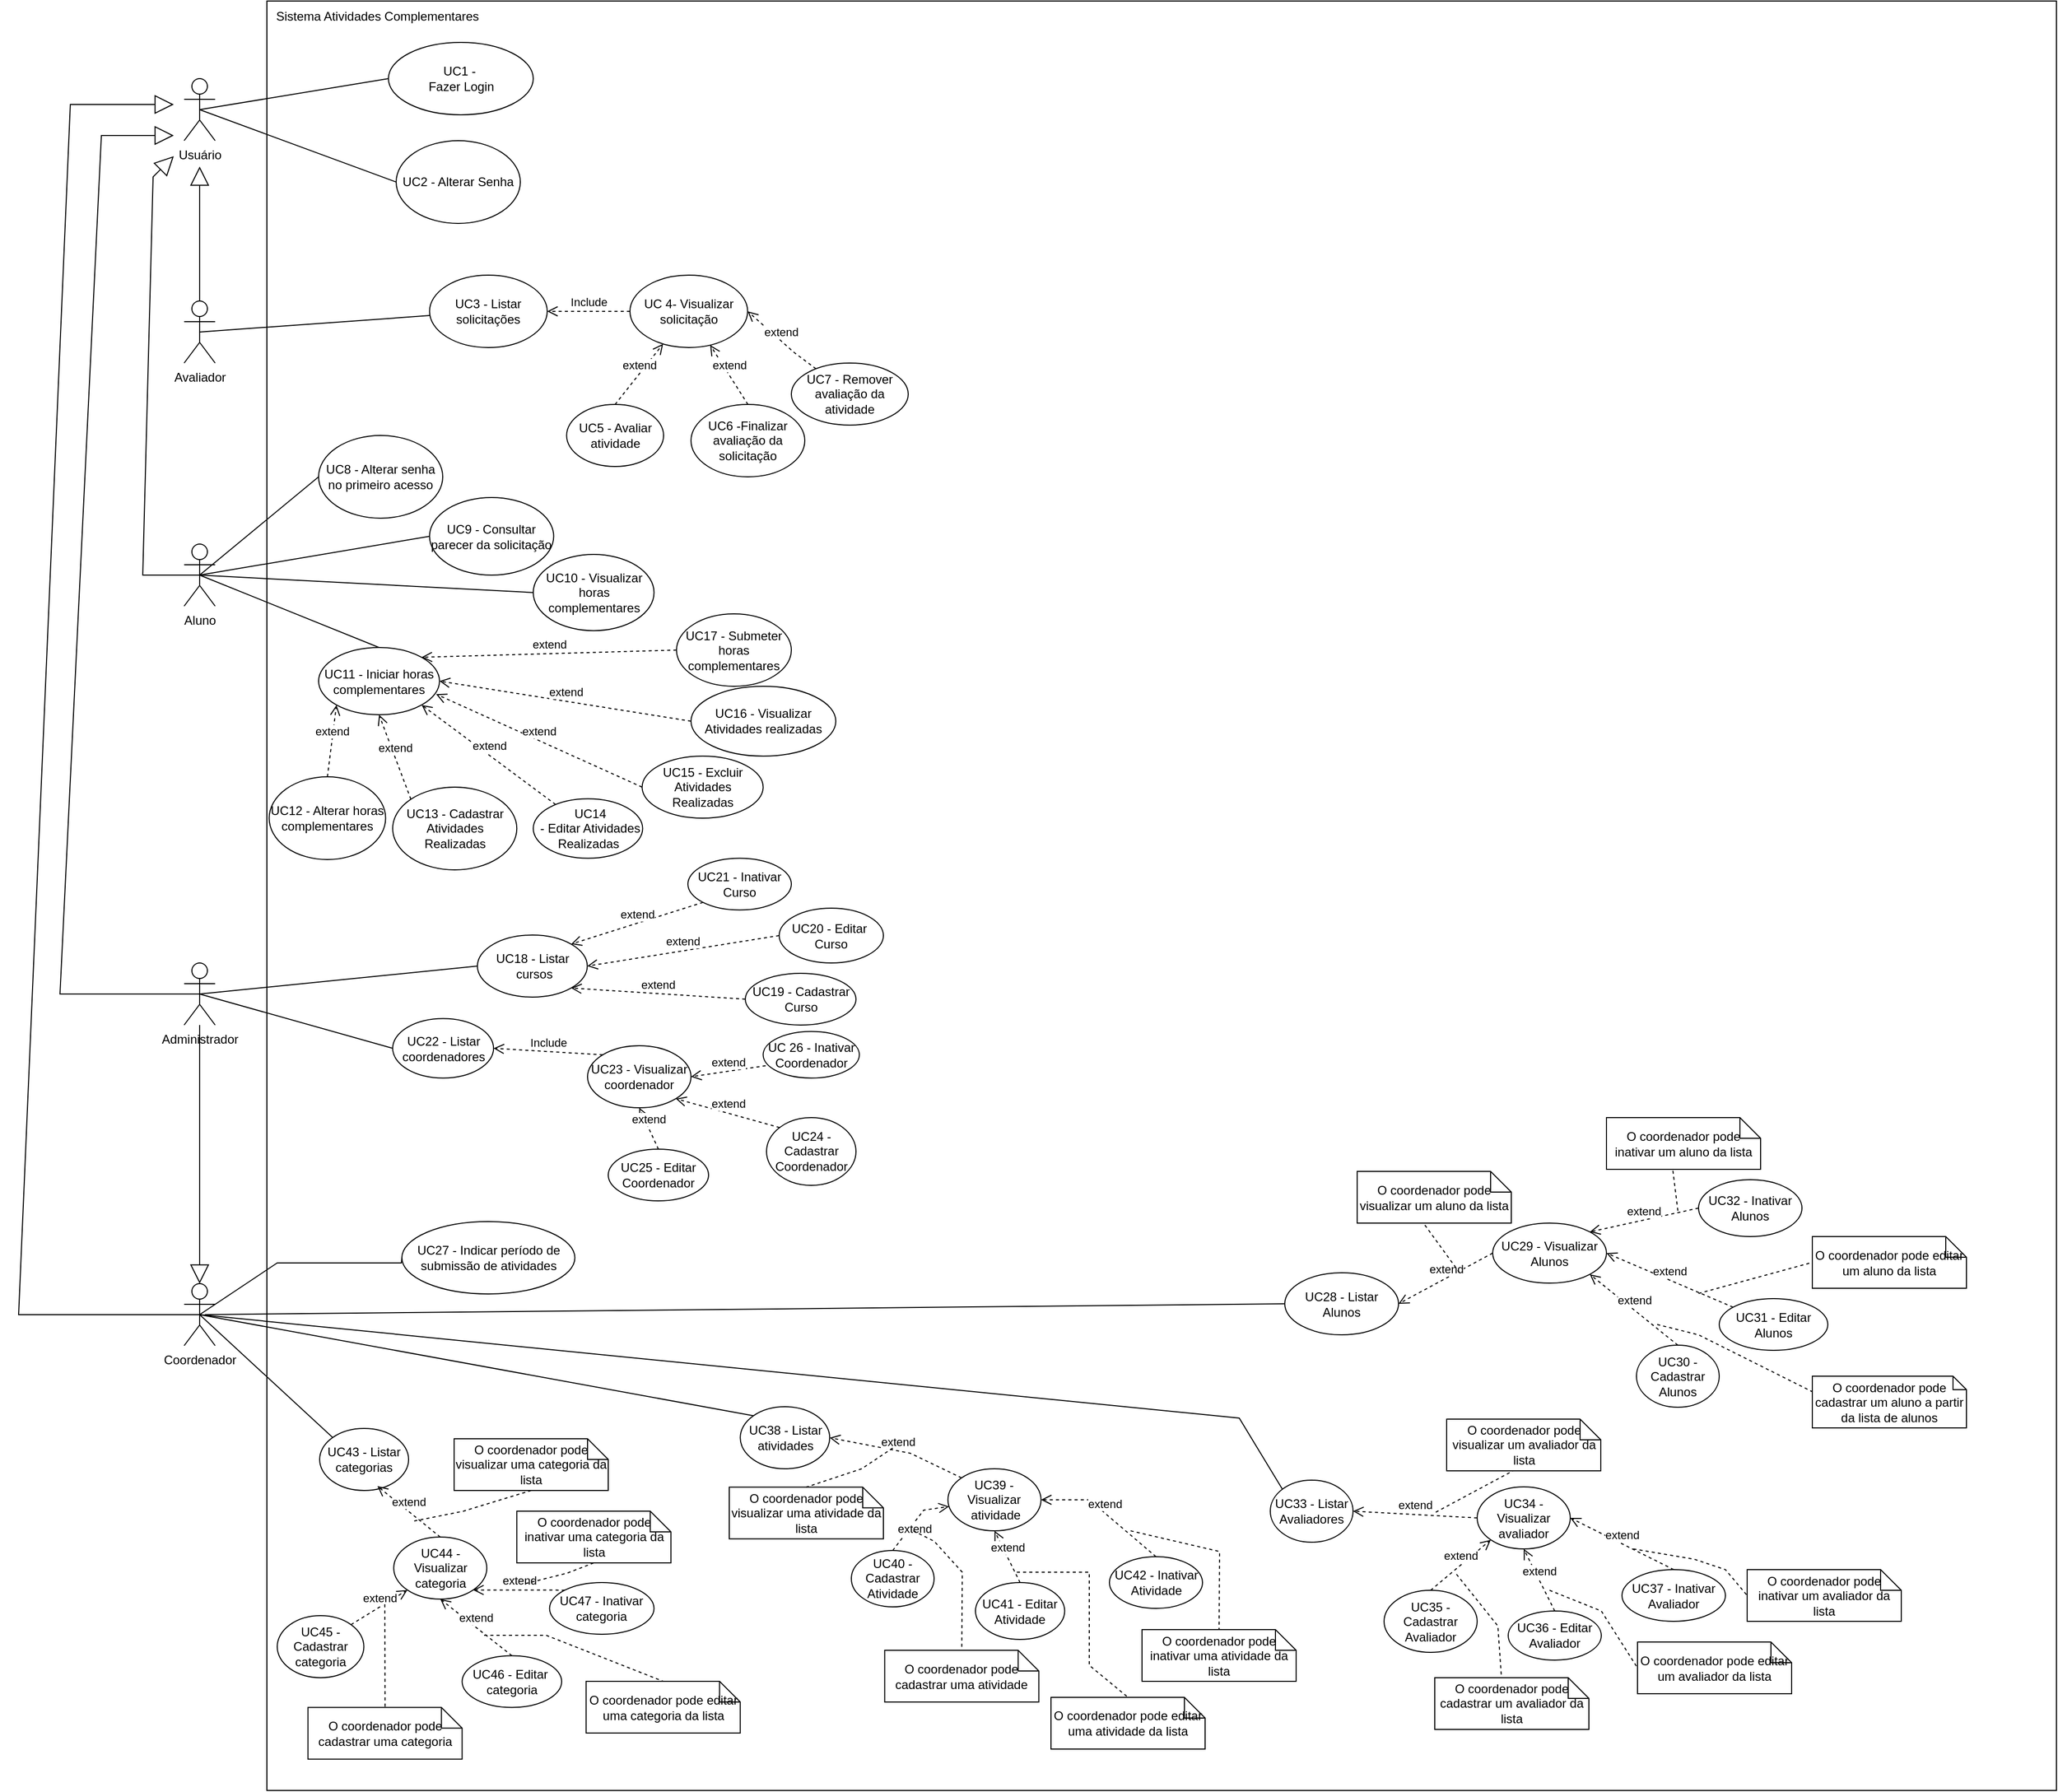 <mxfile version="26.2.14">
  <diagram name="Página-1" id="lKEfuA6IKY5HmcUoQjAZ">
    <mxGraphModel dx="2019" dy="1957" grid="1" gridSize="10" guides="1" tooltips="1" connect="1" arrows="1" fold="1" page="1" pageScale="1" pageWidth="827" pageHeight="1169" math="0" shadow="0">
      <root>
        <mxCell id="0" />
        <mxCell id="1" parent="0" />
        <mxCell id="CCGscqTeK3ZTNfMnBpyx-22" value="" style="whiteSpace=wrap;html=1;aspect=fixed;" parent="1" vertex="1">
          <mxGeometry x="320" y="-250" width="1730" height="1730" as="geometry" />
        </mxCell>
        <mxCell id="bWWshmXrRq2cFkP4rkLB-3" value="Aluno" style="shape=umlActor;verticalLabelPosition=bottom;verticalAlign=top;html=1;outlineConnect=0;" parent="1" vertex="1">
          <mxGeometry x="240" y="275" width="30" height="60" as="geometry" />
        </mxCell>
        <mxCell id="bWWshmXrRq2cFkP4rkLB-7" value="Administrador" style="shape=umlActor;verticalLabelPosition=bottom;verticalAlign=top;html=1;outlineConnect=0;" parent="1" vertex="1">
          <mxGeometry x="240" y="680" width="30" height="60" as="geometry" />
        </mxCell>
        <mxCell id="bWWshmXrRq2cFkP4rkLB-8" value="Coordenador" style="shape=umlActor;verticalLabelPosition=bottom;verticalAlign=top;html=1;outlineConnect=0;" parent="1" vertex="1">
          <mxGeometry x="240" y="990" width="30" height="60" as="geometry" />
        </mxCell>
        <mxCell id="bWWshmXrRq2cFkP4rkLB-11" value="Avaliador" style="shape=umlActor;verticalLabelPosition=bottom;verticalAlign=top;html=1;outlineConnect=0;" parent="1" vertex="1">
          <mxGeometry x="240" y="40" width="30" height="60" as="geometry" />
        </mxCell>
        <mxCell id="bWWshmXrRq2cFkP4rkLB-18" value="&lt;span style=&quot;background-color: transparent; color: light-dark(rgb(0, 0, 0), rgb(255, 255, 255));&quot;&gt;UC18&lt;/span&gt;&lt;span style=&quot;background-color: transparent; color: light-dark(rgb(0, 0, 0), rgb(255, 255, 255));&quot;&gt;&amp;nbsp;- Listar&lt;/span&gt;&lt;div&gt;&lt;div&gt;&lt;span style=&quot;background-color: transparent; color: light-dark(rgb(0, 0, 0), rgb(255, 255, 255));&quot;&gt;&amp;nbsp;cursos&lt;/span&gt;&lt;/div&gt;&lt;/div&gt;" style="ellipse;whiteSpace=wrap;html=1;" parent="1" vertex="1">
          <mxGeometry x="523.5" y="653" width="106.25" height="60" as="geometry" />
        </mxCell>
        <mxCell id="bWWshmXrRq2cFkP4rkLB-19" value="&lt;span style=&quot;background-color: transparent; color: light-dark(rgb(0, 0, 0), rgb(255, 255, 255));&quot;&gt;UC23 - Visualizar coordenador&lt;/span&gt;" style="ellipse;whiteSpace=wrap;html=1;" parent="1" vertex="1">
          <mxGeometry x="630" y="760" width="100" height="60" as="geometry" />
        </mxCell>
        <mxCell id="bWWshmXrRq2cFkP4rkLB-22" value="UC44 - Visualizar categoria" style="ellipse;whiteSpace=wrap;html=1;" parent="1" vertex="1">
          <mxGeometry x="442.62" y="1235" width="90" height="60" as="geometry" />
        </mxCell>
        <mxCell id="bWWshmXrRq2cFkP4rkLB-29" value="UC34 - Visualizar avaliador" style="ellipse;whiteSpace=wrap;html=1;" parent="1" vertex="1">
          <mxGeometry x="1490" y="1186.5" width="90" height="60" as="geometry" />
        </mxCell>
        <mxCell id="bWWshmXrRq2cFkP4rkLB-31" value="UC27&lt;span style=&quot;background-color: transparent; color: light-dark(rgb(0, 0, 0), rgb(255, 255, 255));&quot;&gt;&amp;nbsp;- Indicar período de submissão de atividades&lt;/span&gt;" style="ellipse;whiteSpace=wrap;html=1;" parent="1" vertex="1">
          <mxGeometry x="450.5" y="930" width="167.25" height="70" as="geometry" />
        </mxCell>
        <mxCell id="bWWshmXrRq2cFkP4rkLB-33" value="UC11 - Iniciar horas complementares" style="ellipse;whiteSpace=wrap;html=1;" parent="1" vertex="1">
          <mxGeometry x="370" y="375" width="116.88" height="65" as="geometry" />
        </mxCell>
        <mxCell id="bWWshmXrRq2cFkP4rkLB-35" value="UC3 - Listar solicitações" style="ellipse;whiteSpace=wrap;html=1;" parent="1" vertex="1">
          <mxGeometry x="477.25" y="15" width="113.75" height="70" as="geometry" />
        </mxCell>
        <mxCell id="uQtxAWWseBeDYJraRtTC-1" value="UC12 - Alterar horas complementares" style="ellipse;whiteSpace=wrap;html=1;" parent="1" vertex="1">
          <mxGeometry x="322.22" y="500" width="112.56" height="80" as="geometry" />
        </mxCell>
        <mxCell id="uQtxAWWseBeDYJraRtTC-7" value="UC17 - Submeter horas complementares" style="ellipse;whiteSpace=wrap;html=1;" parent="1" vertex="1">
          <mxGeometry x="716" y="342.5" width="111" height="70" as="geometry" />
        </mxCell>
        <mxCell id="uQtxAWWseBeDYJraRtTC-9" value="UC22 - Listar coordenadores" style="ellipse;whiteSpace=wrap;html=1;" parent="1" vertex="1">
          <mxGeometry x="441.62" y="733.75" width="97.5" height="57.5" as="geometry" />
        </mxCell>
        <mxCell id="OMD0r5iE2W1QHZaav-Kl-3" value="" style="endArrow=none;html=1;rounded=0;entryX=0.5;entryY=0.5;entryDx=0;entryDy=0;entryPerimeter=0;" parent="1" source="bWWshmXrRq2cFkP4rkLB-35" target="bWWshmXrRq2cFkP4rkLB-11" edge="1">
          <mxGeometry width="50" height="50" relative="1" as="geometry">
            <mxPoint x="290" y="65" as="sourcePoint" />
            <mxPoint x="150" y="71" as="targetPoint" />
            <Array as="points" />
          </mxGeometry>
        </mxCell>
        <mxCell id="CCGscqTeK3ZTNfMnBpyx-1" value="UC5 - Avaliar atividade" style="ellipse;whiteSpace=wrap;html=1;" parent="1" vertex="1">
          <mxGeometry x="609.75" y="140" width="93.75" height="60" as="geometry" />
        </mxCell>
        <mxCell id="CCGscqTeK3ZTNfMnBpyx-2" value="UC6 -Finalizar avaliação da solicitação" style="ellipse;whiteSpace=wrap;html=1;" parent="1" vertex="1">
          <mxGeometry x="730" y="140" width="110" height="70" as="geometry" />
        </mxCell>
        <mxCell id="CCGscqTeK3ZTNfMnBpyx-3" value="UC7 - Remover avaliação da atividade" style="ellipse;whiteSpace=wrap;html=1;" parent="1" vertex="1">
          <mxGeometry x="827" y="100" width="113" height="60" as="geometry" />
        </mxCell>
        <mxCell id="-yoFwPvrBQscrRqspG_J-4" value="UC46 - Editar&amp;nbsp;&lt;div&gt;categoria&lt;/div&gt;" style="ellipse;whiteSpace=wrap;html=1;" parent="1" vertex="1">
          <mxGeometry x="508.74" y="1349.75" width="96.25" height="50" as="geometry" />
        </mxCell>
        <mxCell id="-yoFwPvrBQscrRqspG_J-5" value="UC45 - Cadastrar categoria" style="ellipse;whiteSpace=wrap;html=1;" parent="1" vertex="1">
          <mxGeometry x="330" y="1311" width="83.75" height="60" as="geometry" />
        </mxCell>
        <mxCell id="-yoFwPvrBQscrRqspG_J-6" value="&lt;div&gt;UC47 - Inativar categoria&lt;/div&gt;" style="ellipse;whiteSpace=wrap;html=1;" parent="1" vertex="1">
          <mxGeometry x="593.26" y="1279" width="101" height="50" as="geometry" />
        </mxCell>
        <mxCell id="-yoFwPvrBQscrRqspG_J-17" value="UC41 - Editar&lt;div&gt;Atividade&lt;/div&gt;" style="ellipse;whiteSpace=wrap;html=1;" parent="1" vertex="1">
          <mxGeometry x="1005" y="1279" width="86.25" height="55" as="geometry" />
        </mxCell>
        <mxCell id="-yoFwPvrBQscrRqspG_J-20" value="UC40 - Cadastrar&lt;div&gt;Atividade&lt;/div&gt;" style="ellipse;whiteSpace=wrap;html=1;" parent="1" vertex="1">
          <mxGeometry x="885" y="1248" width="80" height="54.5" as="geometry" />
        </mxCell>
        <mxCell id="-yoFwPvrBQscrRqspG_J-21" value="UC42 - Inativar&lt;br&gt;&lt;div&gt;Atividade&lt;/div&gt;" style="ellipse;whiteSpace=wrap;html=1;" parent="1" vertex="1">
          <mxGeometry x="1134.5" y="1254" width="90" height="50" as="geometry" />
        </mxCell>
        <mxCell id="-yoFwPvrBQscrRqspG_J-40" value="UC36 - Editar&lt;div&gt;Avaliador&lt;/div&gt;" style="ellipse;whiteSpace=wrap;html=1;" parent="1" vertex="1">
          <mxGeometry x="1520" y="1306.5" width="90" height="47.5" as="geometry" />
        </mxCell>
        <mxCell id="-yoFwPvrBQscrRqspG_J-41" value="UC35 - Cadastrar&lt;div&gt;Avaliador&lt;/div&gt;" style="ellipse;whiteSpace=wrap;html=1;" parent="1" vertex="1">
          <mxGeometry x="1400" y="1286.5" width="90" height="60" as="geometry" />
        </mxCell>
        <mxCell id="-yoFwPvrBQscrRqspG_J-42" value="UC37 - Inativar&lt;br&gt;&lt;div&gt;Avaliador&lt;/div&gt;" style="ellipse;whiteSpace=wrap;html=1;" parent="1" vertex="1">
          <mxGeometry x="1630" y="1266.5" width="100" height="50" as="geometry" />
        </mxCell>
        <mxCell id="-yoFwPvrBQscrRqspG_J-49" value="UC25 - Editar Coordenador" style="ellipse;whiteSpace=wrap;html=1;" parent="1" vertex="1">
          <mxGeometry x="650" y="860" width="97" height="50" as="geometry" />
        </mxCell>
        <mxCell id="-yoFwPvrBQscrRqspG_J-50" value="UC24 - Cadastrar Coordenador" style="ellipse;whiteSpace=wrap;html=1;" parent="1" vertex="1">
          <mxGeometry x="803" y="829.5" width="86.5" height="65.5" as="geometry" />
        </mxCell>
        <mxCell id="-yoFwPvrBQscrRqspG_J-51" value="UC 26 - Inativar&lt;div&gt;&lt;span style=&quot;background-color: transparent; color: light-dark(rgb(0, 0, 0), rgb(255, 255, 255));&quot;&gt;Coordenador&lt;/span&gt;&lt;/div&gt;" style="ellipse;whiteSpace=wrap;html=1;" parent="1" vertex="1">
          <mxGeometry x="799.75" y="746.25" width="93" height="45" as="geometry" />
        </mxCell>
        <mxCell id="-yoFwPvrBQscrRqspG_J-60" value="UC20&lt;span style=&quot;background-color: transparent; color: light-dark(rgb(0, 0, 0), rgb(255, 255, 255));&quot;&gt;&amp;nbsp;- Editar&amp;nbsp;&lt;/span&gt;&lt;div&gt;&lt;div&gt;Curso&lt;/div&gt;&lt;/div&gt;" style="ellipse;whiteSpace=wrap;html=1;" parent="1" vertex="1">
          <mxGeometry x="815.25" y="627" width="100.75" height="53" as="geometry" />
        </mxCell>
        <mxCell id="-yoFwPvrBQscrRqspG_J-61" value="UC19&lt;span style=&quot;background-color: transparent; color: light-dark(rgb(0, 0, 0), rgb(255, 255, 255));&quot;&gt;&amp;nbsp;- Cadastrar&lt;/span&gt;&lt;div&gt;&lt;div&gt;Curso&lt;/div&gt;&lt;/div&gt;" style="ellipse;whiteSpace=wrap;html=1;" parent="1" vertex="1">
          <mxGeometry x="782.5" y="690" width="107" height="50" as="geometry" />
        </mxCell>
        <mxCell id="-yoFwPvrBQscrRqspG_J-62" value="UC21 - Inativar&lt;div&gt;&lt;div&gt;Curso&lt;/div&gt;&lt;/div&gt;" style="ellipse;whiteSpace=wrap;html=1;" parent="1" vertex="1">
          <mxGeometry x="727" y="578.75" width="100" height="50" as="geometry" />
        </mxCell>
        <mxCell id="-yoFwPvrBQscrRqspG_J-79" value="UC10 - Visualizar horas complementares" style="ellipse;whiteSpace=wrap;html=1;" parent="1" vertex="1">
          <mxGeometry x="577.51" y="285" width="116.75" height="73.75" as="geometry" />
        </mxCell>
        <mxCell id="gI51SIQM05FjkFTlWWCt-1" style="edgeStyle=orthogonalEdgeStyle;rounded=0;orthogonalLoop=1;jettySize=auto;html=1;exitX=0.5;exitY=1;exitDx=0;exitDy=0;" parent="1" edge="1">
          <mxGeometry relative="1" as="geometry">
            <mxPoint x="1098.37" y="-20.0" as="sourcePoint" />
            <mxPoint x="1098.37" y="-20.0" as="targetPoint" />
          </mxGeometry>
        </mxCell>
        <mxCell id="gI51SIQM05FjkFTlWWCt-9" value="UC9 - Consultar parecer da solicitação" style="ellipse;whiteSpace=wrap;html=1;" parent="1" vertex="1">
          <mxGeometry x="477.25" y="230" width="120" height="75" as="geometry" />
        </mxCell>
        <mxCell id="9pl-VTxWgK47KkGAngoo-16" value="Sistema Atividades Complementares" style="text;html=1;align=center;verticalAlign=middle;whiteSpace=wrap;rounded=0;" parent="1" vertex="1">
          <mxGeometry x="322.22" y="-250" width="210" height="30" as="geometry" />
        </mxCell>
        <mxCell id="8u0rH5F0qFCnxMerEPqZ-1" value="Usuário" style="shape=umlActor;verticalLabelPosition=bottom;verticalAlign=top;html=1;outlineConnect=0;" parent="1" vertex="1">
          <mxGeometry x="240" y="-175" width="30" height="60" as="geometry" />
        </mxCell>
        <mxCell id="8u0rH5F0qFCnxMerEPqZ-4" value="UC13 - Cadastrar Atividades Realizadas" style="ellipse;whiteSpace=wrap;html=1;" parent="1" vertex="1">
          <mxGeometry x="441.62" y="510" width="120" height="80" as="geometry" />
        </mxCell>
        <mxCell id="8u0rH5F0qFCnxMerEPqZ-11" value="UC29 - Visualizar Alunos" style="ellipse;whiteSpace=wrap;html=1;" parent="1" vertex="1">
          <mxGeometry x="1505" y="931.5" width="110" height="58" as="geometry" />
        </mxCell>
        <mxCell id="8u0rH5F0qFCnxMerEPqZ-13" value="UC31 - Editar&lt;div&gt;Alunos&lt;/div&gt;" style="ellipse;whiteSpace=wrap;html=1;" parent="1" vertex="1">
          <mxGeometry x="1724" y="1004.5" width="105" height="50" as="geometry" />
        </mxCell>
        <mxCell id="8u0rH5F0qFCnxMerEPqZ-14" value="UC30 - Cadastrar&lt;div&gt;Alunos&lt;/div&gt;" style="ellipse;whiteSpace=wrap;html=1;" parent="1" vertex="1">
          <mxGeometry x="1644" y="1049.5" width="80" height="60" as="geometry" />
        </mxCell>
        <mxCell id="8u0rH5F0qFCnxMerEPqZ-15" value="UC32 - Inativar&lt;div&gt;Alunos&lt;/div&gt;" style="ellipse;whiteSpace=wrap;html=1;" parent="1" vertex="1">
          <mxGeometry x="1704" y="889.5" width="100" height="55" as="geometry" />
        </mxCell>
        <mxCell id="8u0rH5F0qFCnxMerEPqZ-26" value="&amp;nbsp;UC14&lt;div&gt;&amp;nbsp;- Editar Atividades Realizadas&lt;/div&gt;" style="ellipse;whiteSpace=wrap;html=1;" parent="1" vertex="1">
          <mxGeometry x="577.51" y="521.25" width="105.75" height="57.5" as="geometry" />
        </mxCell>
        <mxCell id="8u0rH5F0qFCnxMerEPqZ-27" value="UC16 - Visualizar Atividades realizadas" style="ellipse;whiteSpace=wrap;html=1;" parent="1" vertex="1">
          <mxGeometry x="730" y="412.5" width="140" height="67.5" as="geometry" />
        </mxCell>
        <mxCell id="8u0rH5F0qFCnxMerEPqZ-28" value="UC15 - Excluir Atividades Realizadas" style="ellipse;whiteSpace=wrap;html=1;" parent="1" vertex="1">
          <mxGeometry x="682.75" y="480" width="117" height="60" as="geometry" />
        </mxCell>
        <mxCell id="8u0rH5F0qFCnxMerEPqZ-39" value="UC1 -&amp;nbsp;&lt;div&gt;Fazer Login&lt;/div&gt;" style="ellipse;whiteSpace=wrap;html=1;" parent="1" vertex="1">
          <mxGeometry x="437.51" y="-210" width="140" height="70" as="geometry" />
        </mxCell>
        <mxCell id="2doU3As-oRjPvJJeiD76-1" value="UC 4- Visualizar solicitação" style="ellipse;whiteSpace=wrap;html=1;" parent="1" vertex="1">
          <mxGeometry x="671" y="15" width="113.75" height="70" as="geometry" />
        </mxCell>
        <mxCell id="2doU3As-oRjPvJJeiD76-4" value="e&lt;span style=&quot;background-color: light-dark(#ffffff, var(--ge-dark-color, #121212)); color: light-dark(rgb(0, 0, 0), rgb(255, 255, 255));&quot;&gt;xtend&lt;/span&gt;" style="html=1;verticalAlign=bottom;endArrow=open;dashed=1;endSize=8;curved=0;rounded=0;entryX=1;entryY=0.5;entryDx=0;entryDy=0;" parent="1" source="CCGscqTeK3ZTNfMnBpyx-3" target="2doU3As-oRjPvJJeiD76-1" edge="1">
          <mxGeometry relative="1" as="geometry">
            <mxPoint x="870" y="600" as="sourcePoint" />
            <mxPoint x="790" y="600" as="targetPoint" />
            <Array as="points">
              <mxPoint x="830" y="90" />
            </Array>
          </mxGeometry>
        </mxCell>
        <mxCell id="2doU3As-oRjPvJJeiD76-5" value="extend" style="html=1;verticalAlign=bottom;endArrow=open;dashed=1;endSize=8;curved=0;rounded=0;exitX=0.5;exitY=0;exitDx=0;exitDy=0;" parent="1" source="CCGscqTeK3ZTNfMnBpyx-2" target="2doU3As-oRjPvJJeiD76-1" edge="1">
          <mxGeometry relative="1" as="geometry">
            <mxPoint x="870" y="600" as="sourcePoint" />
            <mxPoint x="790" y="600" as="targetPoint" />
          </mxGeometry>
        </mxCell>
        <mxCell id="2doU3As-oRjPvJJeiD76-6" value="extend" style="html=1;verticalAlign=bottom;endArrow=open;dashed=1;endSize=8;curved=0;rounded=0;exitX=0.5;exitY=0;exitDx=0;exitDy=0;" parent="1" source="CCGscqTeK3ZTNfMnBpyx-1" target="2doU3As-oRjPvJJeiD76-1" edge="1">
          <mxGeometry x="-0.006" relative="1" as="geometry">
            <mxPoint x="870" y="600" as="sourcePoint" />
            <mxPoint x="790" y="600" as="targetPoint" />
            <mxPoint as="offset" />
          </mxGeometry>
        </mxCell>
        <mxCell id="2doU3As-oRjPvJJeiD76-7" value="Include" style="html=1;verticalAlign=bottom;endArrow=open;dashed=1;endSize=8;curved=0;rounded=0;exitX=0;exitY=0.5;exitDx=0;exitDy=0;entryX=1;entryY=0.5;entryDx=0;entryDy=0;" parent="1" source="2doU3As-oRjPvJJeiD76-1" target="bWWshmXrRq2cFkP4rkLB-35" edge="1">
          <mxGeometry relative="1" as="geometry">
            <mxPoint x="870" y="600" as="sourcePoint" />
            <mxPoint x="790" y="600" as="targetPoint" />
          </mxGeometry>
        </mxCell>
        <mxCell id="2doU3As-oRjPvJJeiD76-9" value="" style="endArrow=none;html=1;rounded=0;exitX=0.5;exitY=0.5;exitDx=0;exitDy=0;exitPerimeter=0;entryX=0.5;entryY=0;entryDx=0;entryDy=0;" parent="1" source="bWWshmXrRq2cFkP4rkLB-3" target="bWWshmXrRq2cFkP4rkLB-33" edge="1">
          <mxGeometry width="50" height="50" relative="1" as="geometry">
            <mxPoint x="800" y="630" as="sourcePoint" />
            <mxPoint x="850" y="580" as="targetPoint" />
          </mxGeometry>
        </mxCell>
        <mxCell id="2doU3As-oRjPvJJeiD76-10" value="extend" style="html=1;verticalAlign=bottom;endArrow=open;dashed=1;endSize=8;curved=0;rounded=0;exitX=0.5;exitY=0;exitDx=0;exitDy=0;entryX=0;entryY=1;entryDx=0;entryDy=0;" parent="1" source="uQtxAWWseBeDYJraRtTC-1" target="bWWshmXrRq2cFkP4rkLB-33" edge="1">
          <mxGeometry relative="1" as="geometry">
            <mxPoint x="870" y="600" as="sourcePoint" />
            <mxPoint x="790" y="600" as="targetPoint" />
          </mxGeometry>
        </mxCell>
        <mxCell id="2doU3As-oRjPvJJeiD76-11" value="extend" style="html=1;verticalAlign=bottom;endArrow=open;dashed=1;endSize=8;curved=0;rounded=0;entryX=0.5;entryY=1;entryDx=0;entryDy=0;exitX=0;exitY=0;exitDx=0;exitDy=0;" parent="1" source="8u0rH5F0qFCnxMerEPqZ-4" target="bWWshmXrRq2cFkP4rkLB-33" edge="1">
          <mxGeometry relative="1" as="geometry">
            <mxPoint x="870" y="600" as="sourcePoint" />
            <mxPoint x="790" y="600" as="targetPoint" />
          </mxGeometry>
        </mxCell>
        <mxCell id="2doU3As-oRjPvJJeiD76-14" value="extend" style="html=1;verticalAlign=bottom;endArrow=open;dashed=1;endSize=8;curved=0;rounded=0;entryX=1;entryY=1;entryDx=0;entryDy=0;" parent="1" source="8u0rH5F0qFCnxMerEPqZ-26" target="bWWshmXrRq2cFkP4rkLB-33" edge="1">
          <mxGeometry relative="1" as="geometry">
            <mxPoint x="870" y="670" as="sourcePoint" />
            <mxPoint x="790" y="670" as="targetPoint" />
          </mxGeometry>
        </mxCell>
        <mxCell id="2doU3As-oRjPvJJeiD76-15" value="extend" style="html=1;verticalAlign=bottom;endArrow=open;dashed=1;endSize=8;curved=0;rounded=0;exitX=0;exitY=0.5;exitDx=0;exitDy=0;entryX=0.972;entryY=0.694;entryDx=0;entryDy=0;entryPerimeter=0;" parent="1" source="8u0rH5F0qFCnxMerEPqZ-28" target="bWWshmXrRq2cFkP4rkLB-33" edge="1">
          <mxGeometry x="0.004" relative="1" as="geometry">
            <mxPoint x="870" y="670" as="sourcePoint" />
            <mxPoint x="530" y="370" as="targetPoint" />
            <mxPoint as="offset" />
          </mxGeometry>
        </mxCell>
        <mxCell id="2doU3As-oRjPvJJeiD76-16" value="extend" style="html=1;verticalAlign=bottom;endArrow=open;dashed=1;endSize=8;curved=0;rounded=0;exitX=0;exitY=0.5;exitDx=0;exitDy=0;entryX=1;entryY=0.5;entryDx=0;entryDy=0;" parent="1" source="8u0rH5F0qFCnxMerEPqZ-27" target="bWWshmXrRq2cFkP4rkLB-33" edge="1">
          <mxGeometry relative="1" as="geometry">
            <mxPoint x="870" y="670" as="sourcePoint" />
            <mxPoint x="790" y="670" as="targetPoint" />
          </mxGeometry>
        </mxCell>
        <mxCell id="2doU3As-oRjPvJJeiD76-18" value="extend" style="html=1;verticalAlign=bottom;endArrow=open;dashed=1;endSize=8;curved=0;rounded=0;exitX=0;exitY=0.5;exitDx=0;exitDy=0;entryX=1;entryY=0;entryDx=0;entryDy=0;" parent="1" source="uQtxAWWseBeDYJraRtTC-7" target="bWWshmXrRq2cFkP4rkLB-33" edge="1">
          <mxGeometry relative="1" as="geometry">
            <mxPoint x="870" y="670" as="sourcePoint" />
            <mxPoint x="790" y="670" as="targetPoint" />
          </mxGeometry>
        </mxCell>
        <mxCell id="2doU3As-oRjPvJJeiD76-19" value="" style="endArrow=none;html=1;rounded=0;exitX=0.5;exitY=0.5;exitDx=0;exitDy=0;exitPerimeter=0;entryX=0;entryY=0.5;entryDx=0;entryDy=0;" parent="1" source="bWWshmXrRq2cFkP4rkLB-3" target="gI51SIQM05FjkFTlWWCt-9" edge="1">
          <mxGeometry width="50" height="50" relative="1" as="geometry">
            <mxPoint x="800" y="690" as="sourcePoint" />
            <mxPoint x="850" y="640" as="targetPoint" />
          </mxGeometry>
        </mxCell>
        <mxCell id="2doU3As-oRjPvJJeiD76-20" value="" style="endArrow=none;html=1;rounded=0;exitX=0.5;exitY=0.5;exitDx=0;exitDy=0;exitPerimeter=0;entryX=0;entryY=0.5;entryDx=0;entryDy=0;" parent="1" source="bWWshmXrRq2cFkP4rkLB-3" target="-yoFwPvrBQscrRqspG_J-79" edge="1">
          <mxGeometry width="50" height="50" relative="1" as="geometry">
            <mxPoint x="800" y="690" as="sourcePoint" />
            <mxPoint x="850" y="640" as="targetPoint" />
          </mxGeometry>
        </mxCell>
        <mxCell id="2doU3As-oRjPvJJeiD76-27" value="" style="endArrow=none;html=1;rounded=0;entryX=0;entryY=0.5;entryDx=0;entryDy=0;exitX=0.5;exitY=0.5;exitDx=0;exitDy=0;exitPerimeter=0;" parent="1" source="bWWshmXrRq2cFkP4rkLB-7" target="uQtxAWWseBeDYJraRtTC-9" edge="1">
          <mxGeometry width="50" height="50" relative="1" as="geometry">
            <mxPoint x="800" y="810" as="sourcePoint" />
            <mxPoint x="850" y="760" as="targetPoint" />
          </mxGeometry>
        </mxCell>
        <mxCell id="2doU3As-oRjPvJJeiD76-28" value="Include" style="html=1;verticalAlign=bottom;endArrow=open;dashed=1;endSize=8;curved=0;rounded=0;entryX=1;entryY=0.5;entryDx=0;entryDy=0;exitX=0;exitY=0;exitDx=0;exitDy=0;" parent="1" source="bWWshmXrRq2cFkP4rkLB-19" target="uQtxAWWseBeDYJraRtTC-9" edge="1">
          <mxGeometry relative="1" as="geometry">
            <mxPoint x="870" y="780" as="sourcePoint" />
            <mxPoint x="790" y="780" as="targetPoint" />
          </mxGeometry>
        </mxCell>
        <mxCell id="2doU3As-oRjPvJJeiD76-29" value="extend" style="html=1;verticalAlign=bottom;endArrow=open;dashed=1;endSize=8;curved=0;rounded=0;entryX=1;entryY=0.5;entryDx=0;entryDy=0;exitX=0.026;exitY=0.735;exitDx=0;exitDy=0;exitPerimeter=0;" parent="1" source="-yoFwPvrBQscrRqspG_J-51" target="bWWshmXrRq2cFkP4rkLB-19" edge="1">
          <mxGeometry relative="1" as="geometry">
            <mxPoint x="870" y="780" as="sourcePoint" />
            <mxPoint x="790" y="780" as="targetPoint" />
          </mxGeometry>
        </mxCell>
        <mxCell id="2doU3As-oRjPvJJeiD76-30" value="extend" style="html=1;verticalAlign=bottom;endArrow=open;dashed=1;endSize=8;curved=0;rounded=0;entryX=1;entryY=1;entryDx=0;entryDy=0;exitX=0;exitY=0;exitDx=0;exitDy=0;" parent="1" source="-yoFwPvrBQscrRqspG_J-50" target="bWWshmXrRq2cFkP4rkLB-19" edge="1">
          <mxGeometry x="-0.011" relative="1" as="geometry">
            <mxPoint x="870" y="780" as="sourcePoint" />
            <mxPoint x="790" y="780" as="targetPoint" />
            <mxPoint as="offset" />
          </mxGeometry>
        </mxCell>
        <mxCell id="2doU3As-oRjPvJJeiD76-31" value="extend" style="html=1;verticalAlign=bottom;endArrow=open;dashed=1;endSize=8;curved=0;rounded=0;entryX=0.5;entryY=1;entryDx=0;entryDy=0;exitX=0.5;exitY=0;exitDx=0;exitDy=0;" parent="1" source="-yoFwPvrBQscrRqspG_J-49" target="bWWshmXrRq2cFkP4rkLB-19" edge="1">
          <mxGeometry relative="1" as="geometry">
            <mxPoint x="870" y="780" as="sourcePoint" />
            <mxPoint x="790" y="780" as="targetPoint" />
          </mxGeometry>
        </mxCell>
        <mxCell id="2doU3As-oRjPvJJeiD76-32" value="" style="endArrow=none;html=1;rounded=0;exitX=0.5;exitY=0.5;exitDx=0;exitDy=0;exitPerimeter=0;entryX=0;entryY=0.5;entryDx=0;entryDy=0;" parent="1" source="bWWshmXrRq2cFkP4rkLB-7" target="bWWshmXrRq2cFkP4rkLB-18" edge="1">
          <mxGeometry width="50" height="50" relative="1" as="geometry">
            <mxPoint x="800" y="810" as="sourcePoint" />
            <mxPoint x="850" y="760" as="targetPoint" />
          </mxGeometry>
        </mxCell>
        <mxCell id="2doU3As-oRjPvJJeiD76-34" value="extend" style="html=1;verticalAlign=bottom;endArrow=open;dashed=1;endSize=8;curved=0;rounded=0;entryX=1;entryY=0.5;entryDx=0;entryDy=0;exitX=0;exitY=0.5;exitDx=0;exitDy=0;" parent="1" source="-yoFwPvrBQscrRqspG_J-60" target="bWWshmXrRq2cFkP4rkLB-18" edge="1">
          <mxGeometry relative="1" as="geometry">
            <mxPoint x="870" y="780" as="sourcePoint" />
            <mxPoint x="790" y="780" as="targetPoint" />
          </mxGeometry>
        </mxCell>
        <mxCell id="2doU3As-oRjPvJJeiD76-35" value="extend" style="html=1;verticalAlign=bottom;endArrow=open;dashed=1;endSize=8;curved=0;rounded=0;entryX=1;entryY=0;entryDx=0;entryDy=0;exitX=0;exitY=1;exitDx=0;exitDy=0;" parent="1" source="-yoFwPvrBQscrRqspG_J-62" target="bWWshmXrRq2cFkP4rkLB-18" edge="1">
          <mxGeometry x="0.005" relative="1" as="geometry">
            <mxPoint x="870" y="780" as="sourcePoint" />
            <mxPoint x="790" y="780" as="targetPoint" />
            <mxPoint as="offset" />
          </mxGeometry>
        </mxCell>
        <mxCell id="2doU3As-oRjPvJJeiD76-41" value="extend" style="html=1;verticalAlign=bottom;endArrow=open;dashed=1;endSize=8;curved=0;rounded=0;exitX=0.5;exitY=0;exitDx=0;exitDy=0;entryX=0.5;entryY=1;entryDx=0;entryDy=0;" parent="1" source="-yoFwPvrBQscrRqspG_J-4" target="bWWshmXrRq2cFkP4rkLB-22" edge="1">
          <mxGeometry x="0.018" relative="1" as="geometry">
            <mxPoint x="952.87" y="1154.75" as="sourcePoint" />
            <mxPoint x="569.11" y="1294.75" as="targetPoint" />
            <mxPoint as="offset" />
          </mxGeometry>
        </mxCell>
        <mxCell id="2doU3As-oRjPvJJeiD76-42" value="extend" style="html=1;verticalAlign=bottom;endArrow=open;dashed=1;endSize=8;curved=0;rounded=0;exitX=1;exitY=0;exitDx=0;exitDy=0;entryX=0;entryY=1;entryDx=0;entryDy=0;" parent="1" source="-yoFwPvrBQscrRqspG_J-5" target="bWWshmXrRq2cFkP4rkLB-22" edge="1">
          <mxGeometry relative="1" as="geometry">
            <mxPoint x="871.38" y="1155" as="sourcePoint" />
            <mxPoint x="791.38" y="1155" as="targetPoint" />
          </mxGeometry>
        </mxCell>
        <mxCell id="2doU3As-oRjPvJJeiD76-43" value="extend" style="html=1;verticalAlign=bottom;endArrow=open;dashed=1;endSize=8;curved=0;rounded=0;exitX=0;exitY=0;exitDx=0;exitDy=0;entryX=1;entryY=1;entryDx=0;entryDy=0;" parent="1" source="-yoFwPvrBQscrRqspG_J-6" target="bWWshmXrRq2cFkP4rkLB-22" edge="1">
          <mxGeometry relative="1" as="geometry">
            <mxPoint x="535.66" y="1303" as="sourcePoint" />
            <mxPoint x="464.1" y="1239.213" as="targetPoint" />
          </mxGeometry>
        </mxCell>
        <mxCell id="2doU3As-oRjPvJJeiD76-44" value="" style="endArrow=none;html=1;rounded=0;exitX=0.5;exitY=0.5;exitDx=0;exitDy=0;exitPerimeter=0;entryX=0;entryY=0;entryDx=0;entryDy=0;" parent="1" source="bWWshmXrRq2cFkP4rkLB-8" target="2doU3As-oRjPvJJeiD76-75" edge="1">
          <mxGeometry width="50" height="50" relative="1" as="geometry">
            <mxPoint x="500" y="1039" as="sourcePoint" />
            <mxPoint x="785" y="1149" as="targetPoint" />
          </mxGeometry>
        </mxCell>
        <mxCell id="2doU3As-oRjPvJJeiD76-45" value="extend" style="html=1;verticalAlign=bottom;endArrow=open;dashed=1;endSize=8;curved=0;rounded=0;exitX=0.5;exitY=0;exitDx=0;exitDy=0;entryX=0.5;entryY=1;entryDx=0;entryDy=0;" parent="1" source="-yoFwPvrBQscrRqspG_J-17" target="bWWshmXrRq2cFkP4rkLB-23" edge="1">
          <mxGeometry relative="1" as="geometry">
            <mxPoint x="1112.31" y="1009.5" as="sourcePoint" />
            <mxPoint x="1032.31" y="1009.5" as="targetPoint" />
          </mxGeometry>
        </mxCell>
        <mxCell id="2doU3As-oRjPvJJeiD76-47" value="extend" style="html=1;verticalAlign=bottom;endArrow=open;dashed=1;endSize=8;curved=0;rounded=0;exitX=0.5;exitY=0;exitDx=0;exitDy=0;" parent="1" source="-yoFwPvrBQscrRqspG_J-21" target="bWWshmXrRq2cFkP4rkLB-23" edge="1">
          <mxGeometry relative="1" as="geometry">
            <mxPoint x="1112.31" y="1009.5" as="sourcePoint" />
            <mxPoint x="1032.31" y="1009.5" as="targetPoint" />
            <Array as="points">
              <mxPoint x="1115" y="1199" />
            </Array>
          </mxGeometry>
        </mxCell>
        <mxCell id="2doU3As-oRjPvJJeiD76-48" value="" style="endArrow=none;html=1;rounded=0;exitX=0.5;exitY=0.5;exitDx=0;exitDy=0;exitPerimeter=0;entryX=0;entryY=0;entryDx=0;entryDy=0;" parent="1" source="bWWshmXrRq2cFkP4rkLB-8" target="2doU3As-oRjPvJJeiD76-77" edge="1">
          <mxGeometry width="50" height="50" relative="1" as="geometry">
            <mxPoint x="800" y="1160" as="sourcePoint" />
            <mxPoint x="870" y="1170" as="targetPoint" />
            <Array as="points">
              <mxPoint x="1260" y="1120" />
            </Array>
          </mxGeometry>
        </mxCell>
        <mxCell id="2doU3As-oRjPvJJeiD76-50" value="extend" style="html=1;verticalAlign=bottom;endArrow=open;dashed=1;endSize=8;curved=0;rounded=0;exitX=0.5;exitY=0;exitDx=0;exitDy=0;entryX=0.5;entryY=1;entryDx=0;entryDy=0;" parent="1" source="-yoFwPvrBQscrRqspG_J-40" target="bWWshmXrRq2cFkP4rkLB-29" edge="1">
          <mxGeometry x="0.004" relative="1" as="geometry">
            <mxPoint x="1250" y="1226.5" as="sourcePoint" />
            <mxPoint x="1490" y="1236.5" as="targetPoint" />
            <mxPoint as="offset" />
          </mxGeometry>
        </mxCell>
        <mxCell id="2doU3As-oRjPvJJeiD76-51" value="extend" style="html=1;verticalAlign=bottom;endArrow=open;dashed=1;endSize=8;curved=0;rounded=0;exitX=0.5;exitY=0;exitDx=0;exitDy=0;entryX=0;entryY=1;entryDx=0;entryDy=0;" parent="1" source="-yoFwPvrBQscrRqspG_J-41" target="bWWshmXrRq2cFkP4rkLB-29" edge="1">
          <mxGeometry relative="1" as="geometry">
            <mxPoint x="1250" y="1226.5" as="sourcePoint" />
            <mxPoint x="1535" y="1266.5" as="targetPoint" />
          </mxGeometry>
        </mxCell>
        <mxCell id="2doU3As-oRjPvJJeiD76-52" value="extend" style="html=1;verticalAlign=bottom;endArrow=open;dashed=1;endSize=8;curved=0;rounded=0;exitX=0.5;exitY=0;exitDx=0;exitDy=0;entryX=1;entryY=0.5;entryDx=0;entryDy=0;" parent="1" source="-yoFwPvrBQscrRqspG_J-42" target="bWWshmXrRq2cFkP4rkLB-29" edge="1">
          <mxGeometry x="-0.005" relative="1" as="geometry">
            <mxPoint x="1250" y="1226.5" as="sourcePoint" />
            <mxPoint x="1580" y="1236.5" as="targetPoint" />
            <mxPoint as="offset" />
          </mxGeometry>
        </mxCell>
        <mxCell id="2doU3As-oRjPvJJeiD76-55" value="" style="endArrow=none;html=1;rounded=0;entryX=0;entryY=0.5;entryDx=0;entryDy=0;" parent="1" target="2doU3As-oRjPvJJeiD76-79" edge="1">
          <mxGeometry width="50" height="50" relative="1" as="geometry">
            <mxPoint x="260" y="1020" as="sourcePoint" />
            <mxPoint x="1234" y="989.5" as="targetPoint" />
          </mxGeometry>
        </mxCell>
        <mxCell id="2doU3As-oRjPvJJeiD76-56" value="extend" style="html=1;verticalAlign=bottom;endArrow=open;dashed=1;endSize=8;curved=0;rounded=0;entryX=1;entryY=0.5;entryDx=0;entryDy=0;" parent="1" source="8u0rH5F0qFCnxMerEPqZ-13" target="8u0rH5F0qFCnxMerEPqZ-11" edge="1">
          <mxGeometry relative="1" as="geometry">
            <mxPoint x="1134" y="999.5" as="sourcePoint" />
            <mxPoint x="1054" y="999.5" as="targetPoint" />
          </mxGeometry>
        </mxCell>
        <mxCell id="2doU3As-oRjPvJJeiD76-57" value="extend" style="html=1;verticalAlign=bottom;endArrow=open;dashed=1;endSize=8;curved=0;rounded=0;exitX=0.5;exitY=0;exitDx=0;exitDy=0;entryX=1;entryY=1;entryDx=0;entryDy=0;" parent="1" source="8u0rH5F0qFCnxMerEPqZ-14" target="8u0rH5F0qFCnxMerEPqZ-11" edge="1">
          <mxGeometry relative="1" as="geometry">
            <mxPoint x="1134" y="999.5" as="sourcePoint" />
            <mxPoint x="1054" y="999.5" as="targetPoint" />
          </mxGeometry>
        </mxCell>
        <mxCell id="2doU3As-oRjPvJJeiD76-58" value="extend" style="html=1;verticalAlign=bottom;endArrow=open;dashed=1;endSize=8;curved=0;rounded=0;exitX=0;exitY=0.5;exitDx=0;exitDy=0;entryX=1;entryY=0;entryDx=0;entryDy=0;" parent="1" source="8u0rH5F0qFCnxMerEPqZ-15" target="8u0rH5F0qFCnxMerEPqZ-11" edge="1">
          <mxGeometry relative="1" as="geometry">
            <mxPoint x="1134" y="999.5" as="sourcePoint" />
            <mxPoint x="1054" y="999.5" as="targetPoint" />
          </mxGeometry>
        </mxCell>
        <mxCell id="2doU3As-oRjPvJJeiD76-59" value="UC8 - Alterar senha no primeiro acesso" style="ellipse;whiteSpace=wrap;html=1;" parent="1" vertex="1">
          <mxGeometry x="370" y="170" width="120" height="80" as="geometry" />
        </mxCell>
        <mxCell id="2doU3As-oRjPvJJeiD76-60" value="" style="endArrow=none;html=1;rounded=0;exitX=0.5;exitY=0.5;exitDx=0;exitDy=0;exitPerimeter=0;entryX=0;entryY=0.5;entryDx=0;entryDy=0;" parent="1" source="bWWshmXrRq2cFkP4rkLB-3" target="2doU3As-oRjPvJJeiD76-59" edge="1">
          <mxGeometry width="50" height="50" relative="1" as="geometry">
            <mxPoint x="800" y="490" as="sourcePoint" />
            <mxPoint x="850" y="440" as="targetPoint" />
          </mxGeometry>
        </mxCell>
        <mxCell id="2doU3As-oRjPvJJeiD76-63" value="" style="endArrow=none;html=1;rounded=0;exitX=0.5;exitY=0.5;exitDx=0;exitDy=0;exitPerimeter=0;entryX=0;entryY=0.5;entryDx=0;entryDy=0;" parent="1" source="8u0rH5F0qFCnxMerEPqZ-1" target="8u0rH5F0qFCnxMerEPqZ-39" edge="1">
          <mxGeometry width="50" height="50" relative="1" as="geometry">
            <mxPoint x="580" y="250" as="sourcePoint" />
            <mxPoint x="630" y="200" as="targetPoint" />
          </mxGeometry>
        </mxCell>
        <mxCell id="2doU3As-oRjPvJJeiD76-65" value="" style="endArrow=block;endSize=16;endFill=0;html=1;rounded=0;exitX=0.5;exitY=0.5;exitDx=0;exitDy=0;exitPerimeter=0;" parent="1" source="bWWshmXrRq2cFkP4rkLB-3" edge="1">
          <mxGeometry x="-0.003" width="160" relative="1" as="geometry">
            <mxPoint x="520" y="350" as="sourcePoint" />
            <mxPoint x="230" y="-100" as="targetPoint" />
            <Array as="points">
              <mxPoint x="200" y="305" />
              <mxPoint x="210" y="-80" />
            </Array>
            <mxPoint as="offset" />
          </mxGeometry>
        </mxCell>
        <mxCell id="2doU3As-oRjPvJJeiD76-66" value="" style="endArrow=block;endSize=16;endFill=0;html=1;rounded=0;exitX=0.5;exitY=0.5;exitDx=0;exitDy=0;exitPerimeter=0;" parent="1" source="bWWshmXrRq2cFkP4rkLB-7" edge="1">
          <mxGeometry width="160" relative="1" as="geometry">
            <mxPoint x="520" y="460" as="sourcePoint" />
            <mxPoint x="230" y="-120" as="targetPoint" />
            <Array as="points">
              <mxPoint x="120" y="710" />
              <mxPoint x="160" y="-120" />
            </Array>
          </mxGeometry>
        </mxCell>
        <mxCell id="2doU3As-oRjPvJJeiD76-67" value="" style="endArrow=block;endSize=16;endFill=0;html=1;rounded=0;exitX=0.5;exitY=0.5;exitDx=0;exitDy=0;exitPerimeter=0;" parent="1" source="bWWshmXrRq2cFkP4rkLB-8" edge="1">
          <mxGeometry width="160" relative="1" as="geometry">
            <mxPoint x="520" y="580" as="sourcePoint" />
            <mxPoint x="230" y="-150" as="targetPoint" />
            <Array as="points">
              <mxPoint x="80" y="1020" />
              <mxPoint x="130" y="-150" />
            </Array>
          </mxGeometry>
        </mxCell>
        <mxCell id="2doU3As-oRjPvJJeiD76-68" value="" style="endArrow=block;endSize=16;endFill=0;html=1;rounded=0;entryX=0.5;entryY=0;entryDx=0;entryDy=0;entryPerimeter=0;" parent="1" source="bWWshmXrRq2cFkP4rkLB-7" target="bWWshmXrRq2cFkP4rkLB-8" edge="1">
          <mxGeometry width="160" relative="1" as="geometry">
            <mxPoint x="520" y="700" as="sourcePoint" />
            <mxPoint x="680" y="700" as="targetPoint" />
          </mxGeometry>
        </mxCell>
        <mxCell id="2doU3As-oRjPvJJeiD76-69" value="UC43 - Listar categorias" style="ellipse;whiteSpace=wrap;html=1;" parent="1" vertex="1">
          <mxGeometry x="371" y="1130" width="86" height="60" as="geometry" />
        </mxCell>
        <mxCell id="2doU3As-oRjPvJJeiD76-70" value="" style="endArrow=none;html=1;rounded=0;exitX=0.5;exitY=0.5;exitDx=0;exitDy=0;exitPerimeter=0;entryX=0;entryY=0;entryDx=0;entryDy=0;" parent="1" source="bWWshmXrRq2cFkP4rkLB-8" target="2doU3As-oRjPvJJeiD76-69" edge="1">
          <mxGeometry width="50" height="50" relative="1" as="geometry">
            <mxPoint x="580" y="1310" as="sourcePoint" />
            <mxPoint x="630" y="1260" as="targetPoint" />
          </mxGeometry>
        </mxCell>
        <mxCell id="2doU3As-oRjPvJJeiD76-71" value="extend" style="html=1;verticalAlign=bottom;endArrow=open;dashed=1;endSize=8;curved=0;rounded=0;entryX=0.65;entryY=0.93;entryDx=0;entryDy=0;entryPerimeter=0;exitX=0.5;exitY=0;exitDx=0;exitDy=0;" parent="1" source="bWWshmXrRq2cFkP4rkLB-22" target="2doU3As-oRjPvJJeiD76-69" edge="1">
          <mxGeometry relative="1" as="geometry">
            <mxPoint x="640" y="1290" as="sourcePoint" />
            <mxPoint x="560" y="1290" as="targetPoint" />
          </mxGeometry>
        </mxCell>
        <mxCell id="2doU3As-oRjPvJJeiD76-73" value="" style="html=1;verticalAlign=bottom;endArrow=open;dashed=1;endSize=8;curved=0;rounded=0;exitX=0.5;exitY=0;exitDx=0;exitDy=0;" parent="1" source="-yoFwPvrBQscrRqspG_J-20" target="bWWshmXrRq2cFkP4rkLB-23" edge="1">
          <mxGeometry relative="1" as="geometry">
            <mxPoint x="1072.31" y="1219.5" as="sourcePoint" />
            <mxPoint x="1062.31" y="1159.5" as="targetPoint" />
            <Array as="points">
              <mxPoint x="955" y="1209" />
            </Array>
          </mxGeometry>
        </mxCell>
        <mxCell id="2doU3As-oRjPvJJeiD76-74" value="extend" style="edgeLabel;html=1;align=center;verticalAlign=middle;resizable=0;points=[];" parent="2doU3As-oRjPvJJeiD76-73" vertex="1" connectable="0">
          <mxGeometry x="-0.208" y="-4" relative="1" as="geometry">
            <mxPoint as="offset" />
          </mxGeometry>
        </mxCell>
        <mxCell id="bWWshmXrRq2cFkP4rkLB-23" value="UC39 - Visualizar&lt;div&gt;&amp;nbsp;atividade&lt;/div&gt;" style="ellipse;whiteSpace=wrap;html=1;" parent="1" vertex="1">
          <mxGeometry x="978.37" y="1169" width="90" height="60" as="geometry" />
        </mxCell>
        <mxCell id="2doU3As-oRjPvJJeiD76-75" value="UC38 - Listar atividades" style="ellipse;whiteSpace=wrap;html=1;" parent="1" vertex="1">
          <mxGeometry x="777.62" y="1109" width="86.5" height="60" as="geometry" />
        </mxCell>
        <mxCell id="2doU3As-oRjPvJJeiD76-77" value="UC33 - Listar Avaliadores" style="ellipse;whiteSpace=wrap;html=1;" parent="1" vertex="1">
          <mxGeometry x="1290" y="1180" width="80" height="60" as="geometry" />
        </mxCell>
        <mxCell id="2doU3As-oRjPvJJeiD76-79" value="UC28 - Listar Alunos" style="ellipse;whiteSpace=wrap;html=1;" parent="1" vertex="1">
          <mxGeometry x="1304" y="979.5" width="110" height="60" as="geometry" />
        </mxCell>
        <mxCell id="wSRFLSiO6-oir-ddprbh-1" value="UC2 - Alterar Senha" style="ellipse;whiteSpace=wrap;html=1;" parent="1" vertex="1">
          <mxGeometry x="445" y="-115" width="120" height="80" as="geometry" />
        </mxCell>
        <mxCell id="wSRFLSiO6-oir-ddprbh-3" value="" style="endArrow=none;html=1;rounded=0;exitX=0.5;exitY=0.5;exitDx=0;exitDy=0;exitPerimeter=0;entryX=0;entryY=0.5;entryDx=0;entryDy=0;" parent="1" source="8u0rH5F0qFCnxMerEPqZ-1" target="wSRFLSiO6-oir-ddprbh-1" edge="1">
          <mxGeometry width="50" height="50" relative="1" as="geometry">
            <mxPoint x="400" y="-30" as="sourcePoint" />
            <mxPoint x="450" y="-80" as="targetPoint" />
          </mxGeometry>
        </mxCell>
        <mxCell id="3i2oD12yRI4Z8AXC7riq-1" value="" style="endArrow=block;endSize=16;endFill=0;html=1;rounded=0;exitX=0.5;exitY=0;exitDx=0;exitDy=0;exitPerimeter=0;" parent="1" source="bWWshmXrRq2cFkP4rkLB-11" edge="1">
          <mxGeometry width="160" relative="1" as="geometry">
            <mxPoint x="255" y="70" as="sourcePoint" />
            <mxPoint x="255" y="-90" as="targetPoint" />
            <Array as="points">
              <mxPoint x="255" />
              <mxPoint x="255" y="-50" />
            </Array>
          </mxGeometry>
        </mxCell>
        <mxCell id="AyYcBoiFPqMzQxGw0_sF-1" value="O coordenador pode inativar um aluno da lista" style="shape=note;size=20;whiteSpace=wrap;html=1;" parent="1" vertex="1">
          <mxGeometry x="1615" y="829.5" width="149" height="50" as="geometry" />
        </mxCell>
        <mxCell id="AyYcBoiFPqMzQxGw0_sF-5" value="" style="endArrow=none;dashed=1;html=1;rounded=0;entryX=0.43;entryY=1;entryDx=0;entryDy=0;entryPerimeter=0;" parent="1" target="AyYcBoiFPqMzQxGw0_sF-1" edge="1">
          <mxGeometry width="50" height="50" relative="1" as="geometry">
            <mxPoint x="1684" y="919.5" as="sourcePoint" />
            <mxPoint x="1665" y="859.5" as="targetPoint" />
          </mxGeometry>
        </mxCell>
        <mxCell id="AyYcBoiFPqMzQxGw0_sF-7" value="O coordenador pode editar um aluno da lista" style="shape=note;size=20;whiteSpace=wrap;html=1;" parent="1" vertex="1">
          <mxGeometry x="1814" y="944.5" width="149" height="50" as="geometry" />
        </mxCell>
        <mxCell id="AyYcBoiFPqMzQxGw0_sF-8" value="" style="endArrow=none;dashed=1;html=1;rounded=0;entryX=0;entryY=0.5;entryDx=0;entryDy=0;entryPerimeter=0;" parent="1" target="AyYcBoiFPqMzQxGw0_sF-7" edge="1">
          <mxGeometry width="50" height="50" relative="1" as="geometry">
            <mxPoint x="1704" y="999.5" as="sourcePoint" />
            <mxPoint x="1689" y="889.5" as="targetPoint" />
          </mxGeometry>
        </mxCell>
        <mxCell id="AyYcBoiFPqMzQxGw0_sF-9" value="O coordenador pode cadastrar um aluno a partir da lista de alunos" style="shape=note;size=13;whiteSpace=wrap;html=1;" parent="1" vertex="1">
          <mxGeometry x="1814" y="1079.5" width="149" height="50" as="geometry" />
        </mxCell>
        <mxCell id="AyYcBoiFPqMzQxGw0_sF-10" value="" style="endArrow=none;dashed=1;html=1;rounded=0;entryX=0;entryY=0.5;entryDx=0;entryDy=0;entryPerimeter=0;" parent="1" edge="1">
          <mxGeometry width="50" height="50" relative="1" as="geometry">
            <mxPoint x="1664" y="1029.5" as="sourcePoint" />
            <mxPoint x="1814" y="1094.5" as="targetPoint" />
            <Array as="points">
              <mxPoint x="1704" y="1039.5" />
            </Array>
          </mxGeometry>
        </mxCell>
        <mxCell id="AyYcBoiFPqMzQxGw0_sF-11" value="O coordenador pode inativar um avaliador da lista" style="shape=note;size=20;whiteSpace=wrap;html=1;" parent="1" vertex="1">
          <mxGeometry x="1751" y="1266.5" width="149" height="50" as="geometry" />
        </mxCell>
        <mxCell id="AyYcBoiFPqMzQxGw0_sF-12" value="" style="endArrow=none;dashed=1;html=1;rounded=0;entryX=0;entryY=0.5;entryDx=0;entryDy=0;entryPerimeter=0;" parent="1" target="AyYcBoiFPqMzQxGw0_sF-11" edge="1">
          <mxGeometry width="50" height="50" relative="1" as="geometry">
            <mxPoint x="1641" y="1246.5" as="sourcePoint" />
            <mxPoint x="1626" y="1136.5" as="targetPoint" />
            <Array as="points">
              <mxPoint x="1700" y="1256.5" />
              <mxPoint x="1730" y="1266.5" />
            </Array>
          </mxGeometry>
        </mxCell>
        <mxCell id="AyYcBoiFPqMzQxGw0_sF-13" value="O coordenador pode editar um avaliador da lista" style="shape=note;size=20;whiteSpace=wrap;html=1;" parent="1" vertex="1">
          <mxGeometry x="1645" y="1336.5" width="149" height="50" as="geometry" />
        </mxCell>
        <mxCell id="AyYcBoiFPqMzQxGw0_sF-14" value="" style="endArrow=none;dashed=1;html=1;rounded=0;entryX=0;entryY=0.5;entryDx=0;entryDy=0;entryPerimeter=0;" parent="1" target="AyYcBoiFPqMzQxGw0_sF-13" edge="1">
          <mxGeometry width="50" height="50" relative="1" as="geometry">
            <mxPoint x="1560" y="1286.5" as="sourcePoint" />
            <mxPoint x="1551" y="1276.5" as="targetPoint" />
            <Array as="points">
              <mxPoint x="1610" y="1306.5" />
            </Array>
          </mxGeometry>
        </mxCell>
        <mxCell id="AyYcBoiFPqMzQxGw0_sF-15" value="O coordenador pode cadastrar um avaliador da lista" style="shape=note;size=20;whiteSpace=wrap;html=1;" parent="1" vertex="1">
          <mxGeometry x="1449" y="1371" width="149" height="50" as="geometry" />
        </mxCell>
        <mxCell id="AyYcBoiFPqMzQxGw0_sF-16" value="" style="endArrow=none;dashed=1;html=1;rounded=0;entryX=0;entryY=0;entryDx=64.5;entryDy=0;entryPerimeter=0;" parent="1" target="AyYcBoiFPqMzQxGw0_sF-15" edge="1">
          <mxGeometry width="50" height="50" relative="1" as="geometry">
            <mxPoint x="1470" y="1271" as="sourcePoint" />
            <mxPoint x="1355" y="1311" as="targetPoint" />
            <Array as="points">
              <mxPoint x="1510" y="1321" />
            </Array>
          </mxGeometry>
        </mxCell>
        <mxCell id="AyYcBoiFPqMzQxGw0_sF-17" value="extend" style="html=1;verticalAlign=bottom;endArrow=open;dashed=1;endSize=8;curved=0;rounded=0;exitX=0;exitY=0.5;exitDx=0;exitDy=0;entryX=1;entryY=0.5;entryDx=0;entryDy=0;" parent="1" source="8u0rH5F0qFCnxMerEPqZ-11" target="2doU3As-oRjPvJJeiD76-79" edge="1">
          <mxGeometry relative="1" as="geometry">
            <mxPoint x="1518" y="1027.5" as="sourcePoint" />
            <mxPoint x="1413" y="1049.5" as="targetPoint" />
          </mxGeometry>
        </mxCell>
        <mxCell id="AyYcBoiFPqMzQxGw0_sF-18" value="O coordenador pode visualizar um aluno da lista" style="shape=note;size=20;whiteSpace=wrap;html=1;" parent="1" vertex="1">
          <mxGeometry x="1374" y="881.5" width="149" height="50" as="geometry" />
        </mxCell>
        <mxCell id="AyYcBoiFPqMzQxGw0_sF-19" value="" style="endArrow=none;dashed=1;html=1;rounded=0;entryX=0.43;entryY=1;entryDx=0;entryDy=0;entryPerimeter=0;" parent="1" target="AyYcBoiFPqMzQxGw0_sF-18" edge="1">
          <mxGeometry width="50" height="50" relative="1" as="geometry">
            <mxPoint x="1473" y="979.5" as="sourcePoint" />
            <mxPoint x="1454" y="919.5" as="targetPoint" />
          </mxGeometry>
        </mxCell>
        <mxCell id="AyYcBoiFPqMzQxGw0_sF-20" value="extend" style="html=1;verticalAlign=bottom;endArrow=open;dashed=1;endSize=8;curved=0;rounded=0;exitX=0;exitY=0.5;exitDx=0;exitDy=0;entryX=1;entryY=0.5;entryDx=0;entryDy=0;" parent="1" source="bWWshmXrRq2cFkP4rkLB-29" target="2doU3As-oRjPvJJeiD76-77" edge="1">
          <mxGeometry relative="1" as="geometry">
            <mxPoint x="1461" y="1171" as="sourcePoint" />
            <mxPoint x="1370" y="1220" as="targetPoint" />
          </mxGeometry>
        </mxCell>
        <mxCell id="AyYcBoiFPqMzQxGw0_sF-21" value="O coordenador pode visualizar um avaliador da lista" style="shape=note;size=20;whiteSpace=wrap;html=1;" parent="1" vertex="1">
          <mxGeometry x="1460.5" y="1121" width="149" height="50" as="geometry" />
        </mxCell>
        <mxCell id="AyYcBoiFPqMzQxGw0_sF-22" value="" style="endArrow=none;dashed=1;html=1;rounded=0;entryX=0.43;entryY=1;entryDx=0;entryDy=0;entryPerimeter=0;" parent="1" target="AyYcBoiFPqMzQxGw0_sF-21" edge="1">
          <mxGeometry width="50" height="50" relative="1" as="geometry">
            <mxPoint x="1450" y="1211" as="sourcePoint" />
            <mxPoint x="1440" y="1151" as="targetPoint" />
          </mxGeometry>
        </mxCell>
        <mxCell id="AyYcBoiFPqMzQxGw0_sF-23" value="O coordenador pode inativar uma atividade da lista" style="shape=note;size=20;whiteSpace=wrap;html=1;" parent="1" vertex="1">
          <mxGeometry x="1166" y="1324.5" width="149" height="50" as="geometry" />
        </mxCell>
        <mxCell id="AyYcBoiFPqMzQxGw0_sF-24" value="" style="endArrow=none;dashed=1;html=1;rounded=0;entryX=0.5;entryY=0;entryDx=0;entryDy=0;entryPerimeter=0;" parent="1" target="AyYcBoiFPqMzQxGw0_sF-23" edge="1">
          <mxGeometry width="50" height="50" relative="1" as="geometry">
            <mxPoint x="1155" y="1229" as="sourcePoint" />
            <mxPoint x="1135.5" y="1354.5" as="targetPoint" />
            <Array as="points">
              <mxPoint x="1241" y="1249" />
            </Array>
          </mxGeometry>
        </mxCell>
        <mxCell id="AyYcBoiFPqMzQxGw0_sF-25" value="O coordenador pode editar uma atividade da lista" style="shape=note;size=20;whiteSpace=wrap;html=1;" parent="1" vertex="1">
          <mxGeometry x="1078" y="1390" width="149" height="50" as="geometry" />
        </mxCell>
        <mxCell id="AyYcBoiFPqMzQxGw0_sF-26" value="" style="endArrow=none;dashed=1;html=1;rounded=0;entryX=0.5;entryY=0;entryDx=0;entryDy=0;entryPerimeter=0;" parent="1" target="AyYcBoiFPqMzQxGw0_sF-25" edge="1">
          <mxGeometry width="50" height="50" relative="1" as="geometry">
            <mxPoint x="1045" y="1269" as="sourcePoint" />
            <mxPoint x="991.75" y="1420" as="targetPoint" />
            <Array as="points">
              <mxPoint x="1115" y="1269" />
              <mxPoint x="1115" y="1359" />
            </Array>
          </mxGeometry>
        </mxCell>
        <mxCell id="AyYcBoiFPqMzQxGw0_sF-27" value="O coordenador pode cadastrar uma atividade" style="shape=note;size=20;whiteSpace=wrap;html=1;" parent="1" vertex="1">
          <mxGeometry x="917.25" y="1344.5" width="149" height="50" as="geometry" />
        </mxCell>
        <mxCell id="AyYcBoiFPqMzQxGw0_sF-28" value="" style="endArrow=none;dashed=1;html=1;rounded=0;entryX=0.5;entryY=0;entryDx=0;entryDy=0;entryPerimeter=0;" parent="1" target="AyYcBoiFPqMzQxGw0_sF-27" edge="1">
          <mxGeometry width="50" height="50" relative="1" as="geometry">
            <mxPoint x="945" y="1229" as="sourcePoint" />
            <mxPoint x="886.75" y="1374.5" as="targetPoint" />
            <Array as="points">
              <mxPoint x="965" y="1239" />
              <mxPoint x="992.25" y="1269" />
            </Array>
          </mxGeometry>
        </mxCell>
        <mxCell id="AyYcBoiFPqMzQxGw0_sF-29" value="extend" style="html=1;verticalAlign=bottom;endArrow=open;dashed=1;endSize=8;curved=0;rounded=0;exitX=0;exitY=0;exitDx=0;exitDy=0;entryX=1;entryY=0.5;entryDx=0;entryDy=0;" parent="1" source="bWWshmXrRq2cFkP4rkLB-23" target="2doU3As-oRjPvJJeiD76-75" edge="1">
          <mxGeometry relative="1" as="geometry">
            <mxPoint x="1007" y="1209" as="sourcePoint" />
            <mxPoint x="895" y="1154" as="targetPoint" />
            <Array as="points">
              <mxPoint x="942" y="1154" />
            </Array>
          </mxGeometry>
        </mxCell>
        <mxCell id="AyYcBoiFPqMzQxGw0_sF-30" value="O coordenador pode visualizar uma atividade da lista" style="shape=note;size=20;whiteSpace=wrap;html=1;" parent="1" vertex="1">
          <mxGeometry x="767" y="1186.75" width="149" height="50" as="geometry" />
        </mxCell>
        <mxCell id="AyYcBoiFPqMzQxGw0_sF-31" value="" style="endArrow=none;dashed=1;html=1;rounded=0;entryX=0.5;entryY=0;entryDx=0;entryDy=0;entryPerimeter=0;" parent="1" target="AyYcBoiFPqMzQxGw0_sF-30" edge="1">
          <mxGeometry width="50" height="50" relative="1" as="geometry">
            <mxPoint x="925" y="1149" as="sourcePoint" />
            <mxPoint x="736.5" y="1216.75" as="targetPoint" />
            <Array as="points">
              <mxPoint x="895" y="1169" />
            </Array>
          </mxGeometry>
        </mxCell>
        <mxCell id="AyYcBoiFPqMzQxGw0_sF-32" value="" style="endArrow=none;html=1;rounded=0;exitX=0.5;exitY=0.5;exitDx=0;exitDy=0;exitPerimeter=0;entryX=0;entryY=0.5;entryDx=0;entryDy=0;" parent="1" target="bWWshmXrRq2cFkP4rkLB-31" edge="1">
          <mxGeometry width="50" height="50" relative="1" as="geometry">
            <mxPoint x="255" y="1020" as="sourcePoint" />
            <mxPoint x="440" y="970" as="targetPoint" />
            <Array as="points">
              <mxPoint x="330" y="970" />
              <mxPoint x="380" y="970" />
              <mxPoint x="450" y="970" />
            </Array>
          </mxGeometry>
        </mxCell>
        <mxCell id="AyYcBoiFPqMzQxGw0_sF-33" value="O coordenador pode inativar uma categoria da lista" style="shape=note;size=20;whiteSpace=wrap;html=1;" parent="1" vertex="1">
          <mxGeometry x="561.62" y="1210" width="149" height="50" as="geometry" />
        </mxCell>
        <mxCell id="AyYcBoiFPqMzQxGw0_sF-34" value="" style="endArrow=none;dashed=1;html=1;rounded=0;entryX=0.5;entryY=1;entryDx=0;entryDy=0;entryPerimeter=0;" parent="1" target="AyYcBoiFPqMzQxGw0_sF-33" edge="1">
          <mxGeometry width="50" height="50" relative="1" as="geometry">
            <mxPoint x="570" y="1280" as="sourcePoint" />
            <mxPoint x="520.89" y="1222.88" as="targetPoint" />
            <Array as="points">
              <mxPoint x="610" y="1270" />
            </Array>
          </mxGeometry>
        </mxCell>
        <mxCell id="AyYcBoiFPqMzQxGw0_sF-35" value="O coordenador pode editar uma categoria da lista" style="shape=note;size=20;whiteSpace=wrap;html=1;" parent="1" vertex="1">
          <mxGeometry x="628.62" y="1374.5" width="149" height="50" as="geometry" />
        </mxCell>
        <mxCell id="AyYcBoiFPqMzQxGw0_sF-36" value="" style="endArrow=none;dashed=1;html=1;rounded=0;entryX=0.5;entryY=0;entryDx=0;entryDy=0;entryPerimeter=0;" parent="1" target="AyYcBoiFPqMzQxGw0_sF-35" edge="1">
          <mxGeometry width="50" height="50" relative="1" as="geometry">
            <mxPoint x="530" y="1330" as="sourcePoint" />
            <mxPoint x="629.99" y="1419.75" as="targetPoint" />
            <Array as="points">
              <mxPoint x="590" y="1330" />
            </Array>
          </mxGeometry>
        </mxCell>
        <mxCell id="AyYcBoiFPqMzQxGw0_sF-37" value="O coordenador pode cadastrar uma categoria" style="shape=note;size=20;whiteSpace=wrap;html=1;" parent="1" vertex="1">
          <mxGeometry x="359.74" y="1399.75" width="149" height="50" as="geometry" />
        </mxCell>
        <mxCell id="AyYcBoiFPqMzQxGw0_sF-38" value="" style="endArrow=none;dashed=1;html=1;rounded=0;entryX=0.5;entryY=0;entryDx=0;entryDy=0;entryPerimeter=0;" parent="1" target="AyYcBoiFPqMzQxGw0_sF-37" edge="1">
          <mxGeometry width="50" height="50" relative="1" as="geometry">
            <mxPoint x="434" y="1300" as="sourcePoint" />
            <mxPoint x="398.01" y="1462.25" as="targetPoint" />
            <Array as="points" />
          </mxGeometry>
        </mxCell>
        <mxCell id="AyYcBoiFPqMzQxGw0_sF-39" value="O coordenador pode visualizar uma categoria da lista" style="shape=note;size=20;whiteSpace=wrap;html=1;" parent="1" vertex="1">
          <mxGeometry x="501" y="1140" width="149" height="50" as="geometry" />
        </mxCell>
        <mxCell id="AyYcBoiFPqMzQxGw0_sF-40" value="" style="endArrow=none;dashed=1;html=1;rounded=0;exitX=0.5;exitY=1;exitDx=0;exitDy=0;exitPerimeter=0;" parent="1" source="AyYcBoiFPqMzQxGw0_sF-39" edge="1">
          <mxGeometry width="50" height="50" relative="1" as="geometry">
            <mxPoint x="650" y="1092.25" as="sourcePoint" />
            <mxPoint x="460" y="1220" as="targetPoint" />
            <Array as="points">
              <mxPoint x="510" y="1210" />
            </Array>
          </mxGeometry>
        </mxCell>
        <mxCell id="MMyfXYlXfiFQ0ziMG5IP-1" value="extend" style="html=1;verticalAlign=bottom;endArrow=open;dashed=1;endSize=8;curved=0;rounded=0;entryX=1;entryY=1;entryDx=0;entryDy=0;exitX=0;exitY=0.5;exitDx=0;exitDy=0;" edge="1" parent="1" source="-yoFwPvrBQscrRqspG_J-61" target="bWWshmXrRq2cFkP4rkLB-18">
          <mxGeometry relative="1" as="geometry">
            <mxPoint x="825" y="664" as="sourcePoint" />
            <mxPoint x="640" y="693" as="targetPoint" />
          </mxGeometry>
        </mxCell>
      </root>
    </mxGraphModel>
  </diagram>
</mxfile>
